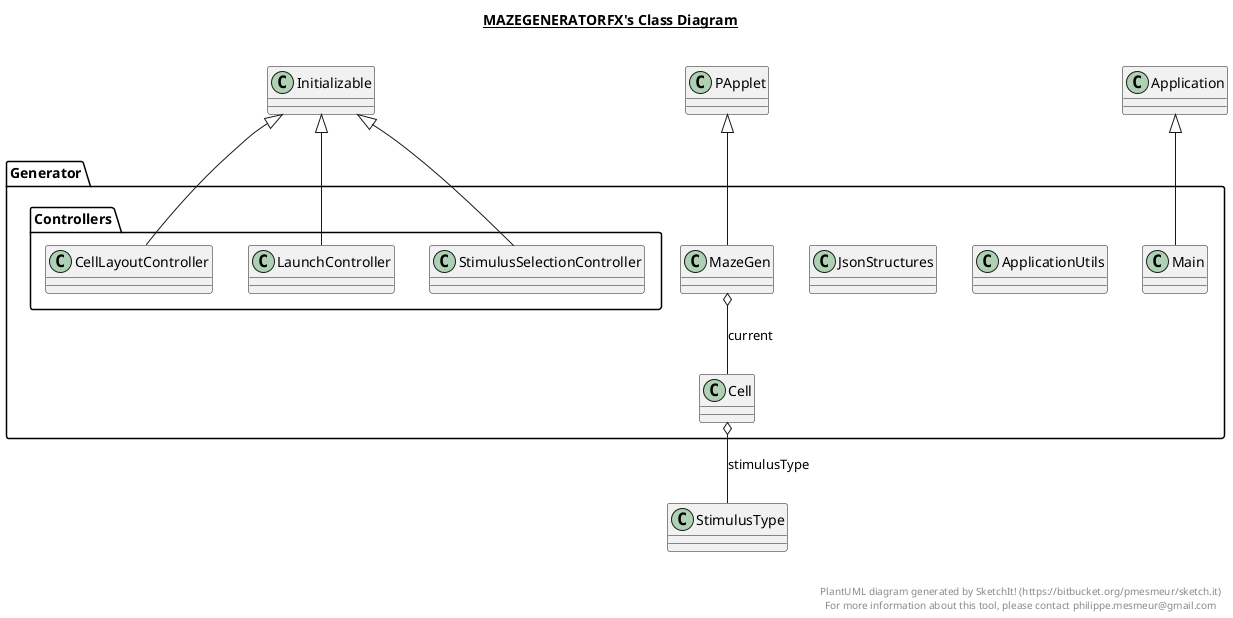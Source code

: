 @startuml

title __MAZEGENERATORFX's Class Diagram__\n

  package Generator {
    class ApplicationUtils {
    }
  }
  

  package Generator {
    class Cell {
    }
  }
  

  package Generator {
    package Generator.Controllers {
      class CellLayoutController {
      }
    }
  }
  

  package Generator {
    class JsonStructures {
    }
  }
  

  package Generator {
    package Generator.Controllers {
      class LaunchController {
      }
    }
  }
  

  package Generator {
    class Main {
    }
  }
  

  package Generator {
    class MazeGen {
    }
  }
  

  package Generator {
    package Generator.Controllers {
      class StimulusSelectionController {
      }
    }
  }
  

  Cell o-- StimulusType : stimulusType
  CellLayoutController -up-|> Initializable
  LaunchController -up-|> Initializable
  Main -up-|> Application
  MazeGen -up-|> PApplet
  MazeGen o-- Cell : current
  StimulusSelectionController -up-|> Initializable


right footer


PlantUML diagram generated by SketchIt! (https://bitbucket.org/pmesmeur/sketch.it)
For more information about this tool, please contact philippe.mesmeur@gmail.com
endfooter

@enduml
